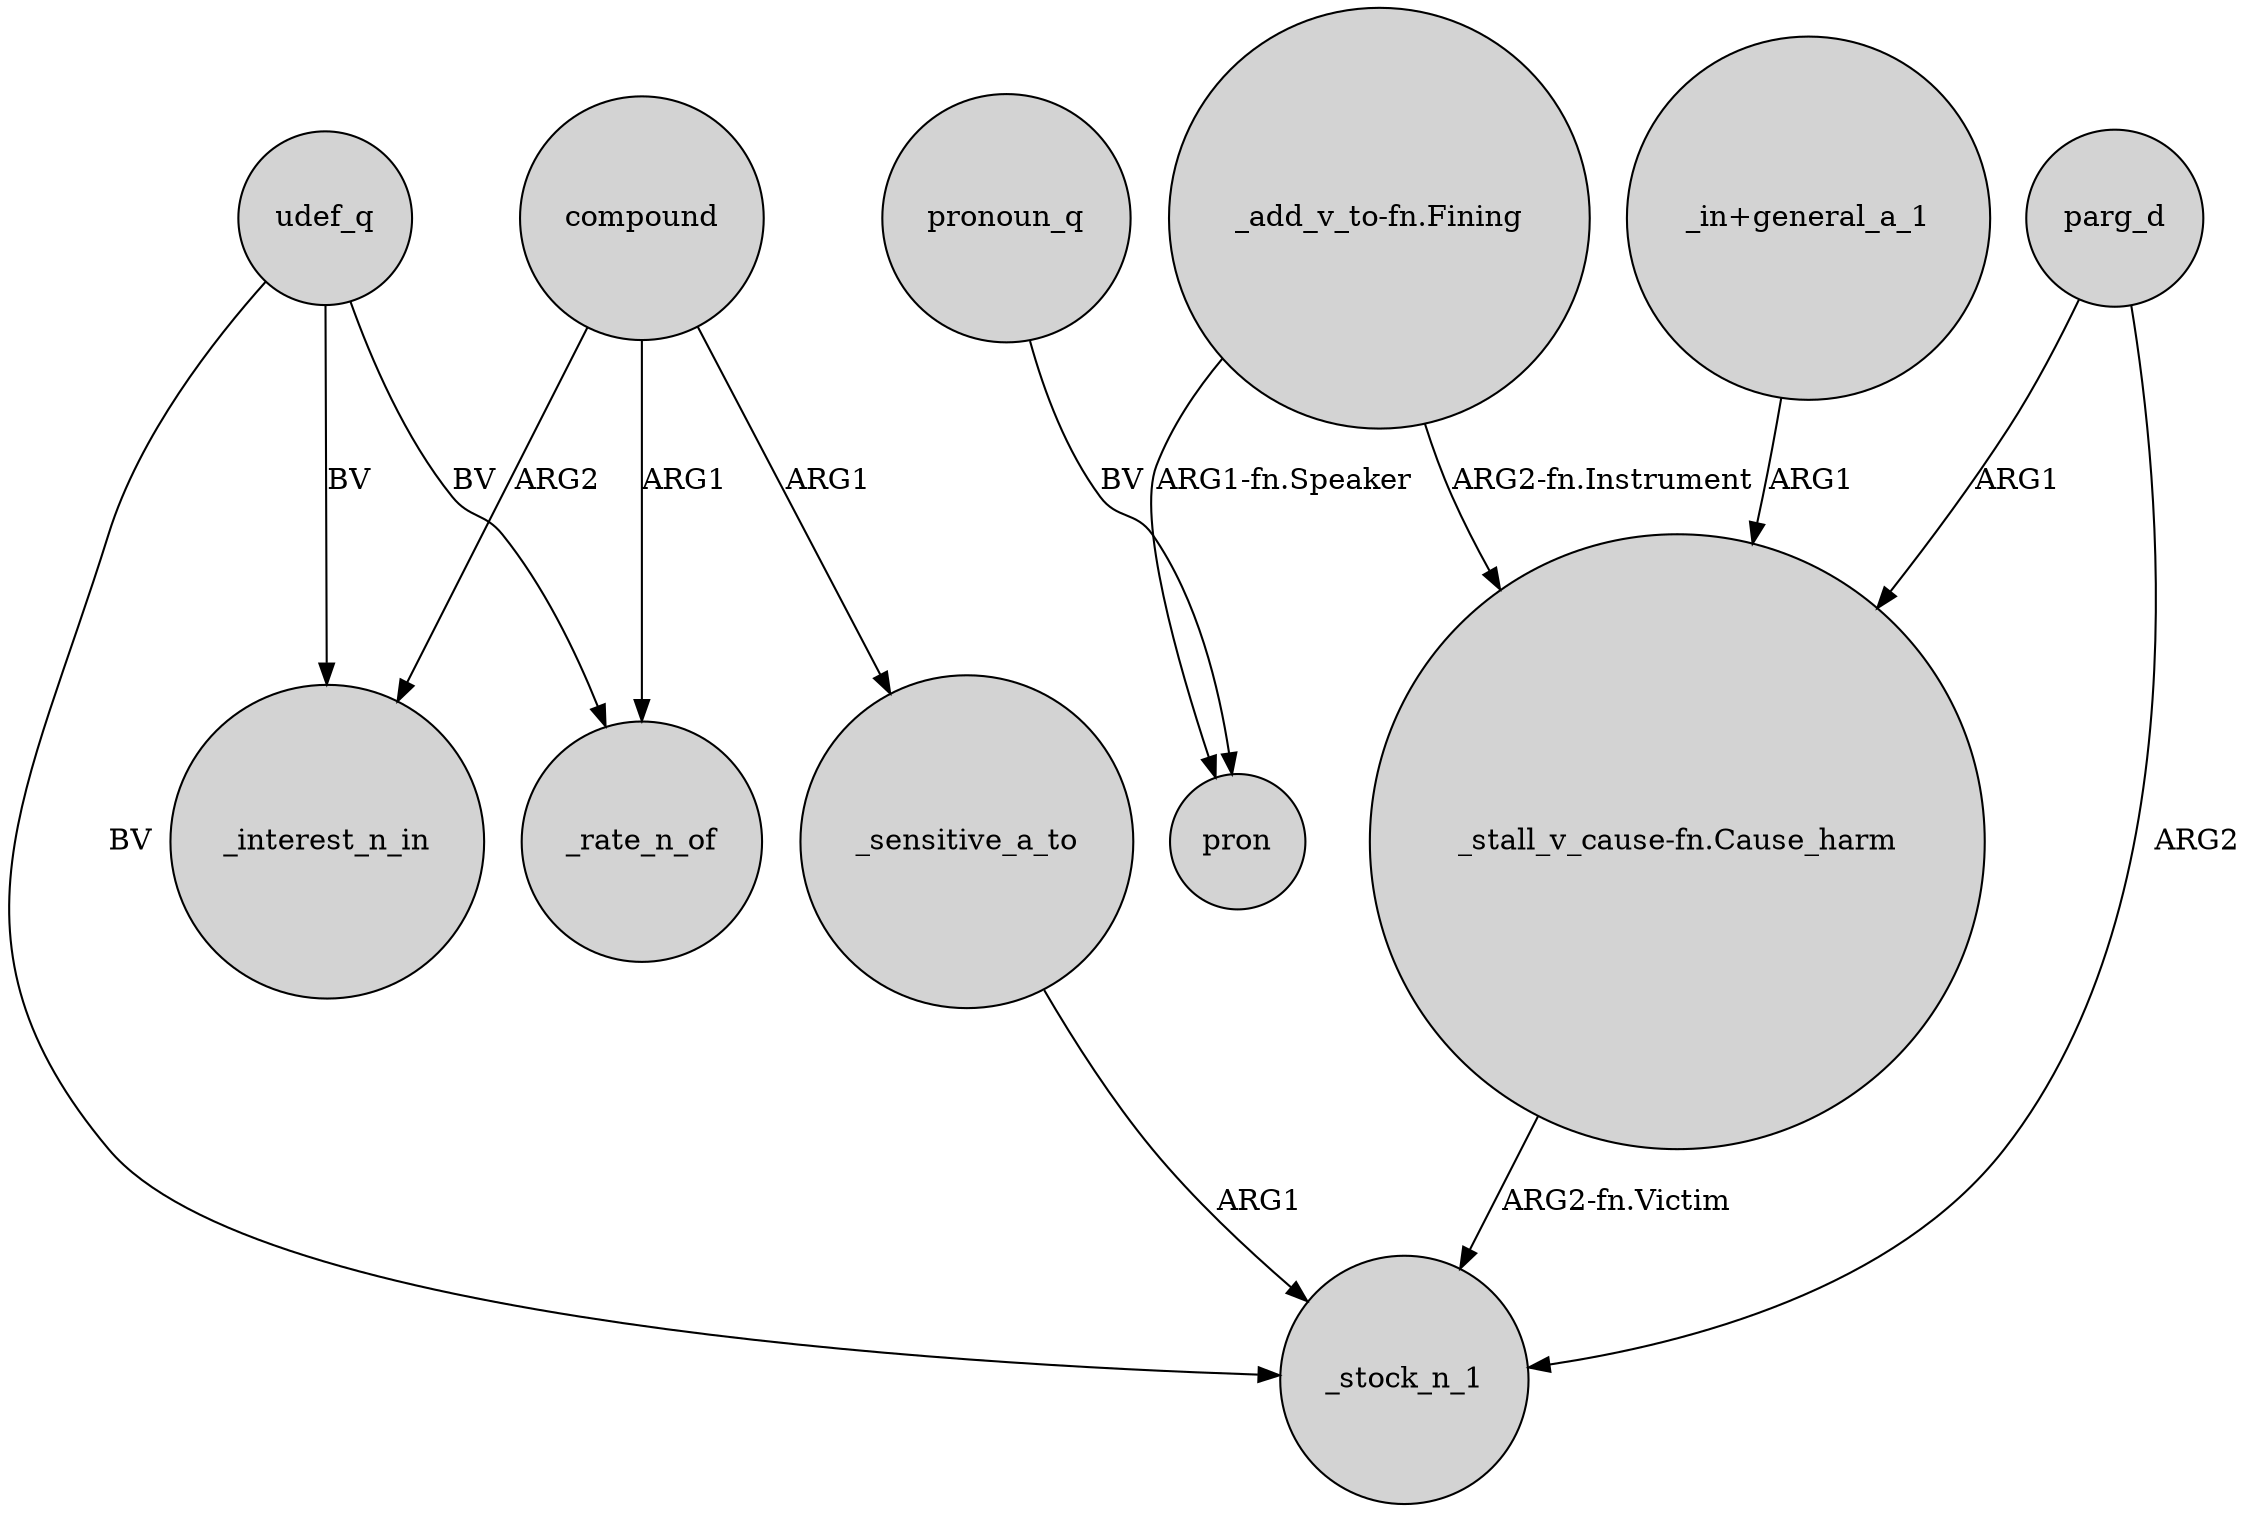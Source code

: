 digraph {
	node [shape=circle style=filled]
	udef_q -> _interest_n_in [label=BV]
	"_stall_v_cause-fn.Cause_harm" -> _stock_n_1 [label="ARG2-fn.Victim"]
	compound -> _rate_n_of [label=ARG1]
	udef_q -> _rate_n_of [label=BV]
	"_add_v_to-fn.Fining" -> "_stall_v_cause-fn.Cause_harm" [label="ARG2-fn.Instrument"]
	"_in+general_a_1" -> "_stall_v_cause-fn.Cause_harm" [label=ARG1]
	compound -> _sensitive_a_to [label=ARG1]
	_sensitive_a_to -> _stock_n_1 [label=ARG1]
	pronoun_q -> pron [label=BV]
	parg_d -> _stock_n_1 [label=ARG2]
	compound -> _interest_n_in [label=ARG2]
	udef_q -> _stock_n_1 [label=BV]
	parg_d -> "_stall_v_cause-fn.Cause_harm" [label=ARG1]
	"_add_v_to-fn.Fining" -> pron [label="ARG1-fn.Speaker"]
}
